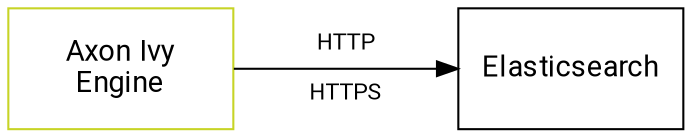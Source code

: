 digraph overview {
  layout=neato;
  node [shape=box, fontname="Roboto,Helvetica Neue,Arial,sans-serif", fixedsize="true", margin=0]; 
  
  /* nodes */
  engine [label="Axon Ivy\nEngine",      pos="0.0,2.5!", height="0.8", width="1.5", color="#C7D426", fontcolor="black"];
  elasticsearch [ label="Elasticsearch", pos="3.0,2.5!", height="0.8", width="1.5",]
  
  /* edges */
  engine -> elasticsearch;
  
  /* edge labels */
    engine_elasticsearch [label="HTTP\n \nHTTPS", pos="1.5,2.5!", shape=none, fillcolor=none, fontsize="11"];
}